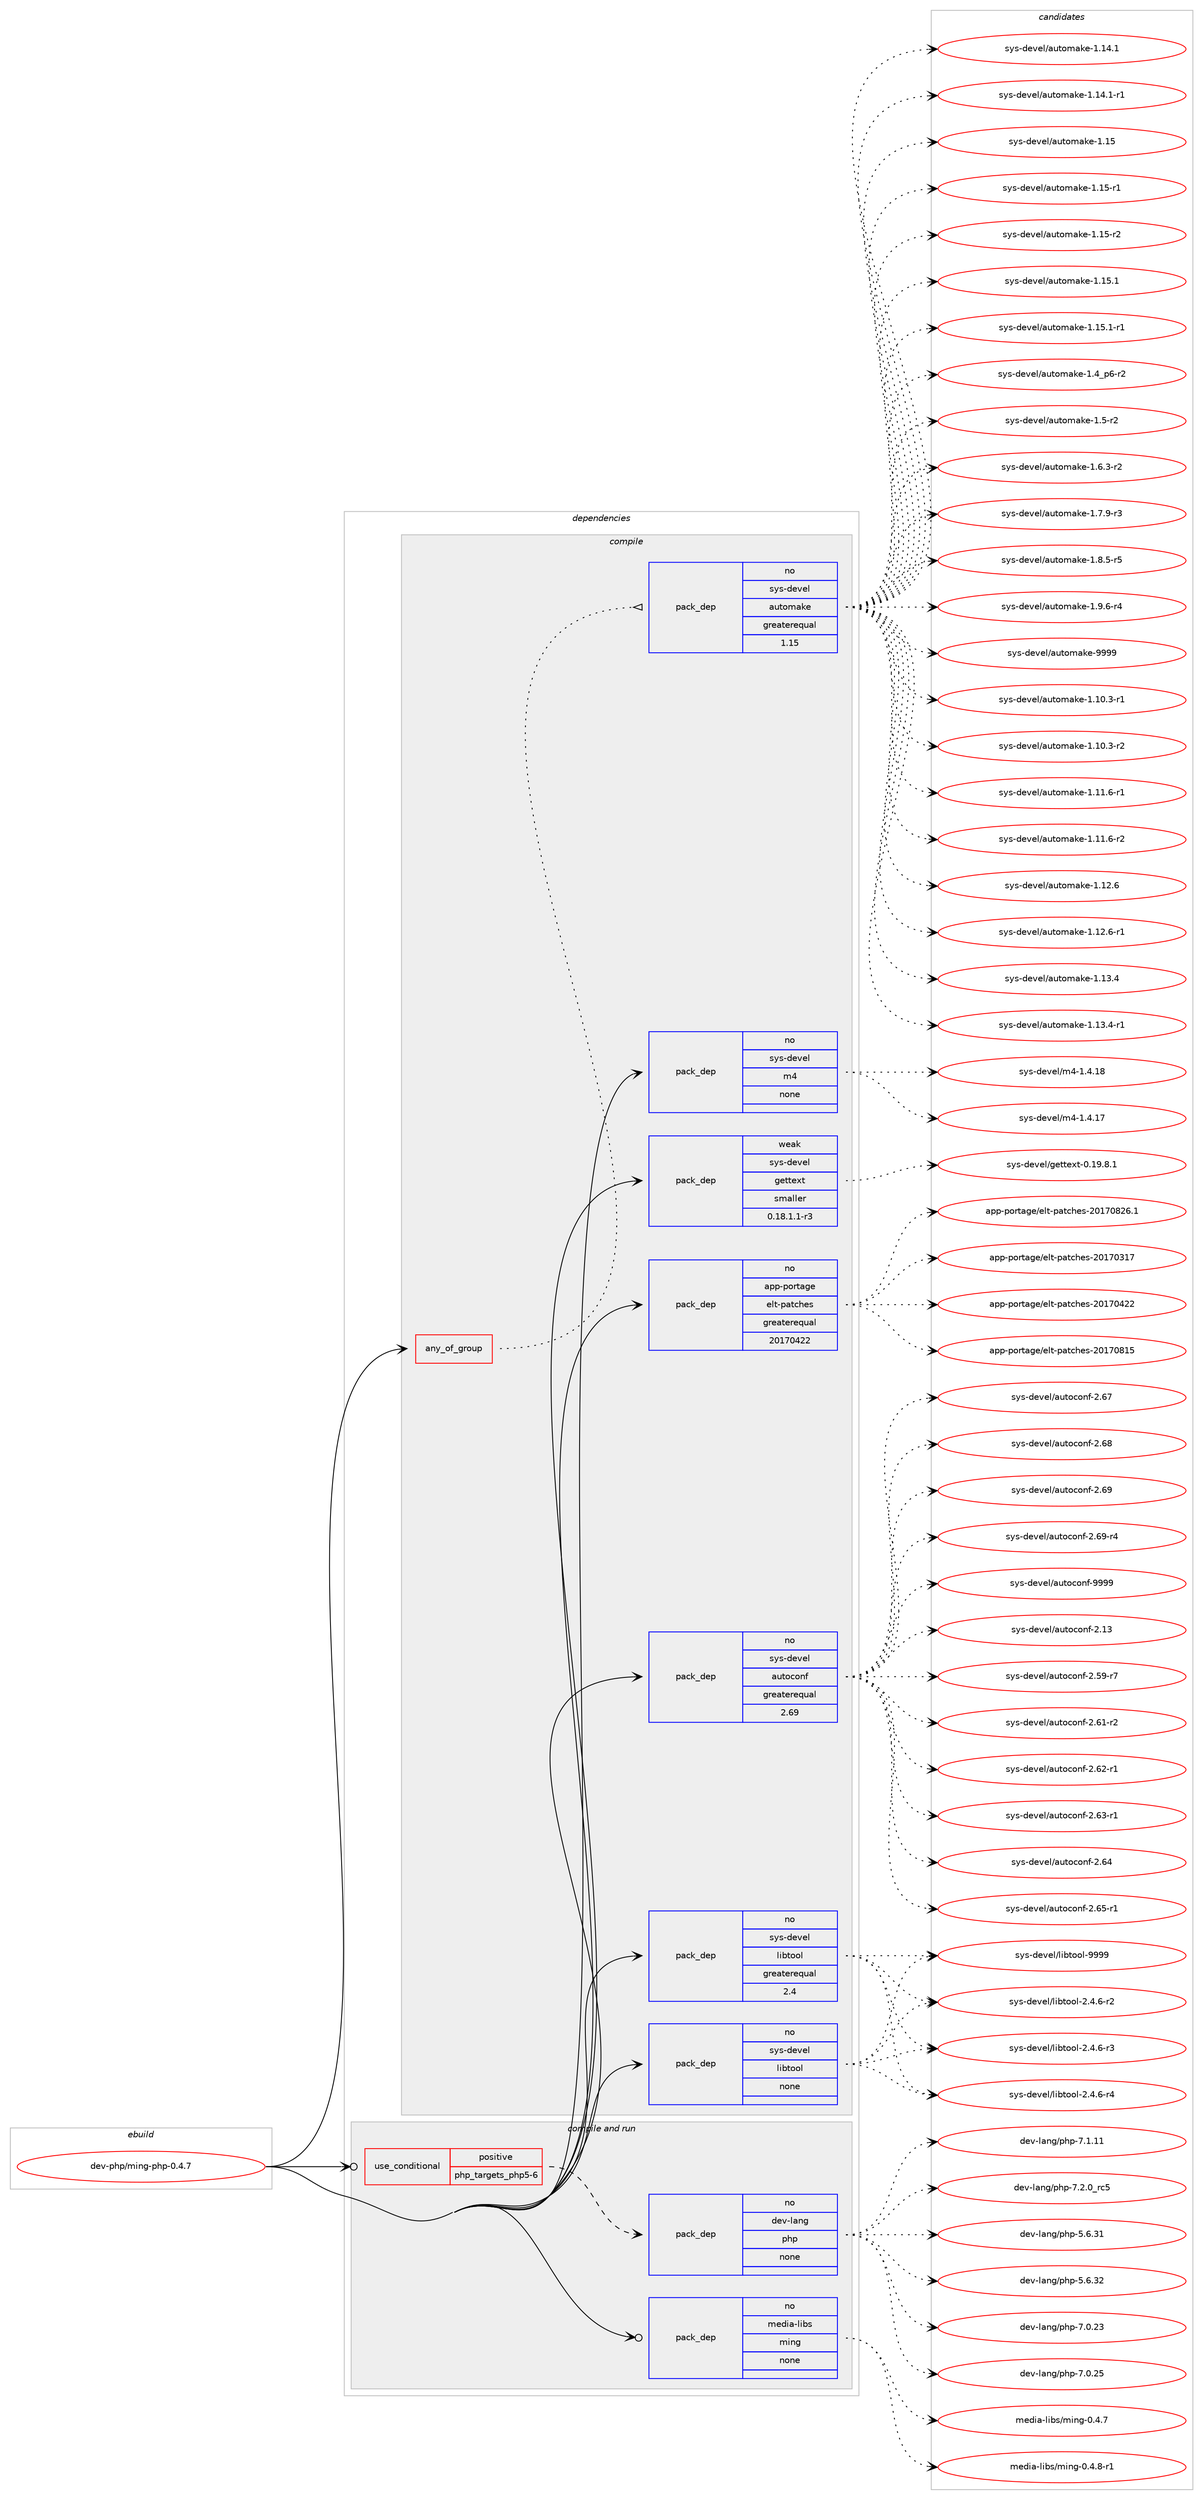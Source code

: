 digraph prolog {

# *************
# Graph options
# *************

newrank=true;
concentrate=true;
compound=true;
graph [rankdir=LR,fontname=Helvetica,fontsize=10,ranksep=1.5];#, ranksep=2.5, nodesep=0.2];
edge  [arrowhead=vee];
node  [fontname=Helvetica,fontsize=10];

# **********
# The ebuild
# **********

subgraph cluster_leftcol {
color=gray;
rank=same;
label=<<i>ebuild</i>>;
id [label="dev-php/ming-php-0.4.7", color=red, width=4, href="../dev-php/ming-php-0.4.7.svg"];
}

# ****************
# The dependencies
# ****************

subgraph cluster_midcol {
color=gray;
label=<<i>dependencies</i>>;
subgraph cluster_compile {
fillcolor="#eeeeee";
style=filled;
label=<<i>compile</i>>;
subgraph any3668 {
dependency142462 [label=<<TABLE BORDER="0" CELLBORDER="1" CELLSPACING="0" CELLPADDING="4"><TR><TD CELLPADDING="10">any_of_group</TD></TR></TABLE>>, shape=none, color=red];subgraph pack110355 {
dependency142463 [label=<<TABLE BORDER="0" CELLBORDER="1" CELLSPACING="0" CELLPADDING="4" WIDTH="220"><TR><TD ROWSPAN="6" CELLPADDING="30">pack_dep</TD></TR><TR><TD WIDTH="110">no</TD></TR><TR><TD>sys-devel</TD></TR><TR><TD>automake</TD></TR><TR><TD>greaterequal</TD></TR><TR><TD>1.15</TD></TR></TABLE>>, shape=none, color=blue];
}
dependency142462:e -> dependency142463:w [weight=20,style="dotted",arrowhead="oinv"];
}
id:e -> dependency142462:w [weight=20,style="solid",arrowhead="vee"];
subgraph pack110356 {
dependency142464 [label=<<TABLE BORDER="0" CELLBORDER="1" CELLSPACING="0" CELLPADDING="4" WIDTH="220"><TR><TD ROWSPAN="6" CELLPADDING="30">pack_dep</TD></TR><TR><TD WIDTH="110">no</TD></TR><TR><TD>app-portage</TD></TR><TR><TD>elt-patches</TD></TR><TR><TD>greaterequal</TD></TR><TR><TD>20170422</TD></TR></TABLE>>, shape=none, color=blue];
}
id:e -> dependency142464:w [weight=20,style="solid",arrowhead="vee"];
subgraph pack110357 {
dependency142465 [label=<<TABLE BORDER="0" CELLBORDER="1" CELLSPACING="0" CELLPADDING="4" WIDTH="220"><TR><TD ROWSPAN="6" CELLPADDING="30">pack_dep</TD></TR><TR><TD WIDTH="110">no</TD></TR><TR><TD>sys-devel</TD></TR><TR><TD>autoconf</TD></TR><TR><TD>greaterequal</TD></TR><TR><TD>2.69</TD></TR></TABLE>>, shape=none, color=blue];
}
id:e -> dependency142465:w [weight=20,style="solid",arrowhead="vee"];
subgraph pack110358 {
dependency142466 [label=<<TABLE BORDER="0" CELLBORDER="1" CELLSPACING="0" CELLPADDING="4" WIDTH="220"><TR><TD ROWSPAN="6" CELLPADDING="30">pack_dep</TD></TR><TR><TD WIDTH="110">no</TD></TR><TR><TD>sys-devel</TD></TR><TR><TD>libtool</TD></TR><TR><TD>greaterequal</TD></TR><TR><TD>2.4</TD></TR></TABLE>>, shape=none, color=blue];
}
id:e -> dependency142466:w [weight=20,style="solid",arrowhead="vee"];
subgraph pack110359 {
dependency142467 [label=<<TABLE BORDER="0" CELLBORDER="1" CELLSPACING="0" CELLPADDING="4" WIDTH="220"><TR><TD ROWSPAN="6" CELLPADDING="30">pack_dep</TD></TR><TR><TD WIDTH="110">no</TD></TR><TR><TD>sys-devel</TD></TR><TR><TD>libtool</TD></TR><TR><TD>none</TD></TR><TR><TD></TD></TR></TABLE>>, shape=none, color=blue];
}
id:e -> dependency142467:w [weight=20,style="solid",arrowhead="vee"];
subgraph pack110360 {
dependency142468 [label=<<TABLE BORDER="0" CELLBORDER="1" CELLSPACING="0" CELLPADDING="4" WIDTH="220"><TR><TD ROWSPAN="6" CELLPADDING="30">pack_dep</TD></TR><TR><TD WIDTH="110">no</TD></TR><TR><TD>sys-devel</TD></TR><TR><TD>m4</TD></TR><TR><TD>none</TD></TR><TR><TD></TD></TR></TABLE>>, shape=none, color=blue];
}
id:e -> dependency142468:w [weight=20,style="solid",arrowhead="vee"];
subgraph pack110361 {
dependency142469 [label=<<TABLE BORDER="0" CELLBORDER="1" CELLSPACING="0" CELLPADDING="4" WIDTH="220"><TR><TD ROWSPAN="6" CELLPADDING="30">pack_dep</TD></TR><TR><TD WIDTH="110">weak</TD></TR><TR><TD>sys-devel</TD></TR><TR><TD>gettext</TD></TR><TR><TD>smaller</TD></TR><TR><TD>0.18.1.1-r3</TD></TR></TABLE>>, shape=none, color=blue];
}
id:e -> dependency142469:w [weight=20,style="solid",arrowhead="vee"];
}
subgraph cluster_compileandrun {
fillcolor="#eeeeee";
style=filled;
label=<<i>compile and run</i>>;
subgraph cond28401 {
dependency142470 [label=<<TABLE BORDER="0" CELLBORDER="1" CELLSPACING="0" CELLPADDING="4"><TR><TD ROWSPAN="3" CELLPADDING="10">use_conditional</TD></TR><TR><TD>positive</TD></TR><TR><TD>php_targets_php5-6</TD></TR></TABLE>>, shape=none, color=red];
subgraph pack110362 {
dependency142471 [label=<<TABLE BORDER="0" CELLBORDER="1" CELLSPACING="0" CELLPADDING="4" WIDTH="220"><TR><TD ROWSPAN="6" CELLPADDING="30">pack_dep</TD></TR><TR><TD WIDTH="110">no</TD></TR><TR><TD>dev-lang</TD></TR><TR><TD>php</TD></TR><TR><TD>none</TD></TR><TR><TD></TD></TR></TABLE>>, shape=none, color=blue];
}
dependency142470:e -> dependency142471:w [weight=20,style="dashed",arrowhead="vee"];
}
id:e -> dependency142470:w [weight=20,style="solid",arrowhead="odotvee"];
subgraph pack110363 {
dependency142472 [label=<<TABLE BORDER="0" CELLBORDER="1" CELLSPACING="0" CELLPADDING="4" WIDTH="220"><TR><TD ROWSPAN="6" CELLPADDING="30">pack_dep</TD></TR><TR><TD WIDTH="110">no</TD></TR><TR><TD>media-libs</TD></TR><TR><TD>ming</TD></TR><TR><TD>none</TD></TR><TR><TD></TD></TR></TABLE>>, shape=none, color=blue];
}
id:e -> dependency142472:w [weight=20,style="solid",arrowhead="odotvee"];
}
subgraph cluster_run {
fillcolor="#eeeeee";
style=filled;
label=<<i>run</i>>;
}
}

# **************
# The candidates
# **************

subgraph cluster_choices {
rank=same;
color=gray;
label=<<i>candidates</i>>;

subgraph choice110355 {
color=black;
nodesep=1;
choice11512111545100101118101108479711711611110997107101454946494846514511449 [label="sys-devel/automake-1.10.3-r1", color=red, width=4,href="../sys-devel/automake-1.10.3-r1.svg"];
choice11512111545100101118101108479711711611110997107101454946494846514511450 [label="sys-devel/automake-1.10.3-r2", color=red, width=4,href="../sys-devel/automake-1.10.3-r2.svg"];
choice11512111545100101118101108479711711611110997107101454946494946544511449 [label="sys-devel/automake-1.11.6-r1", color=red, width=4,href="../sys-devel/automake-1.11.6-r1.svg"];
choice11512111545100101118101108479711711611110997107101454946494946544511450 [label="sys-devel/automake-1.11.6-r2", color=red, width=4,href="../sys-devel/automake-1.11.6-r2.svg"];
choice1151211154510010111810110847971171161111099710710145494649504654 [label="sys-devel/automake-1.12.6", color=red, width=4,href="../sys-devel/automake-1.12.6.svg"];
choice11512111545100101118101108479711711611110997107101454946495046544511449 [label="sys-devel/automake-1.12.6-r1", color=red, width=4,href="../sys-devel/automake-1.12.6-r1.svg"];
choice1151211154510010111810110847971171161111099710710145494649514652 [label="sys-devel/automake-1.13.4", color=red, width=4,href="../sys-devel/automake-1.13.4.svg"];
choice11512111545100101118101108479711711611110997107101454946495146524511449 [label="sys-devel/automake-1.13.4-r1", color=red, width=4,href="../sys-devel/automake-1.13.4-r1.svg"];
choice1151211154510010111810110847971171161111099710710145494649524649 [label="sys-devel/automake-1.14.1", color=red, width=4,href="../sys-devel/automake-1.14.1.svg"];
choice11512111545100101118101108479711711611110997107101454946495246494511449 [label="sys-devel/automake-1.14.1-r1", color=red, width=4,href="../sys-devel/automake-1.14.1-r1.svg"];
choice115121115451001011181011084797117116111109971071014549464953 [label="sys-devel/automake-1.15", color=red, width=4,href="../sys-devel/automake-1.15.svg"];
choice1151211154510010111810110847971171161111099710710145494649534511449 [label="sys-devel/automake-1.15-r1", color=red, width=4,href="../sys-devel/automake-1.15-r1.svg"];
choice1151211154510010111810110847971171161111099710710145494649534511450 [label="sys-devel/automake-1.15-r2", color=red, width=4,href="../sys-devel/automake-1.15-r2.svg"];
choice1151211154510010111810110847971171161111099710710145494649534649 [label="sys-devel/automake-1.15.1", color=red, width=4,href="../sys-devel/automake-1.15.1.svg"];
choice11512111545100101118101108479711711611110997107101454946495346494511449 [label="sys-devel/automake-1.15.1-r1", color=red, width=4,href="../sys-devel/automake-1.15.1-r1.svg"];
choice115121115451001011181011084797117116111109971071014549465295112544511450 [label="sys-devel/automake-1.4_p6-r2", color=red, width=4,href="../sys-devel/automake-1.4_p6-r2.svg"];
choice11512111545100101118101108479711711611110997107101454946534511450 [label="sys-devel/automake-1.5-r2", color=red, width=4,href="../sys-devel/automake-1.5-r2.svg"];
choice115121115451001011181011084797117116111109971071014549465446514511450 [label="sys-devel/automake-1.6.3-r2", color=red, width=4,href="../sys-devel/automake-1.6.3-r2.svg"];
choice115121115451001011181011084797117116111109971071014549465546574511451 [label="sys-devel/automake-1.7.9-r3", color=red, width=4,href="../sys-devel/automake-1.7.9-r3.svg"];
choice115121115451001011181011084797117116111109971071014549465646534511453 [label="sys-devel/automake-1.8.5-r5", color=red, width=4,href="../sys-devel/automake-1.8.5-r5.svg"];
choice115121115451001011181011084797117116111109971071014549465746544511452 [label="sys-devel/automake-1.9.6-r4", color=red, width=4,href="../sys-devel/automake-1.9.6-r4.svg"];
choice115121115451001011181011084797117116111109971071014557575757 [label="sys-devel/automake-9999", color=red, width=4,href="../sys-devel/automake-9999.svg"];
dependency142463:e -> choice11512111545100101118101108479711711611110997107101454946494846514511449:w [style=dotted,weight="100"];
dependency142463:e -> choice11512111545100101118101108479711711611110997107101454946494846514511450:w [style=dotted,weight="100"];
dependency142463:e -> choice11512111545100101118101108479711711611110997107101454946494946544511449:w [style=dotted,weight="100"];
dependency142463:e -> choice11512111545100101118101108479711711611110997107101454946494946544511450:w [style=dotted,weight="100"];
dependency142463:e -> choice1151211154510010111810110847971171161111099710710145494649504654:w [style=dotted,weight="100"];
dependency142463:e -> choice11512111545100101118101108479711711611110997107101454946495046544511449:w [style=dotted,weight="100"];
dependency142463:e -> choice1151211154510010111810110847971171161111099710710145494649514652:w [style=dotted,weight="100"];
dependency142463:e -> choice11512111545100101118101108479711711611110997107101454946495146524511449:w [style=dotted,weight="100"];
dependency142463:e -> choice1151211154510010111810110847971171161111099710710145494649524649:w [style=dotted,weight="100"];
dependency142463:e -> choice11512111545100101118101108479711711611110997107101454946495246494511449:w [style=dotted,weight="100"];
dependency142463:e -> choice115121115451001011181011084797117116111109971071014549464953:w [style=dotted,weight="100"];
dependency142463:e -> choice1151211154510010111810110847971171161111099710710145494649534511449:w [style=dotted,weight="100"];
dependency142463:e -> choice1151211154510010111810110847971171161111099710710145494649534511450:w [style=dotted,weight="100"];
dependency142463:e -> choice1151211154510010111810110847971171161111099710710145494649534649:w [style=dotted,weight="100"];
dependency142463:e -> choice11512111545100101118101108479711711611110997107101454946495346494511449:w [style=dotted,weight="100"];
dependency142463:e -> choice115121115451001011181011084797117116111109971071014549465295112544511450:w [style=dotted,weight="100"];
dependency142463:e -> choice11512111545100101118101108479711711611110997107101454946534511450:w [style=dotted,weight="100"];
dependency142463:e -> choice115121115451001011181011084797117116111109971071014549465446514511450:w [style=dotted,weight="100"];
dependency142463:e -> choice115121115451001011181011084797117116111109971071014549465546574511451:w [style=dotted,weight="100"];
dependency142463:e -> choice115121115451001011181011084797117116111109971071014549465646534511453:w [style=dotted,weight="100"];
dependency142463:e -> choice115121115451001011181011084797117116111109971071014549465746544511452:w [style=dotted,weight="100"];
dependency142463:e -> choice115121115451001011181011084797117116111109971071014557575757:w [style=dotted,weight="100"];
}
subgraph choice110356 {
color=black;
nodesep=1;
choice97112112451121111141169710310147101108116451129711699104101115455048495548514955 [label="app-portage/elt-patches-20170317", color=red, width=4,href="../app-portage/elt-patches-20170317.svg"];
choice97112112451121111141169710310147101108116451129711699104101115455048495548525050 [label="app-portage/elt-patches-20170422", color=red, width=4,href="../app-portage/elt-patches-20170422.svg"];
choice97112112451121111141169710310147101108116451129711699104101115455048495548564953 [label="app-portage/elt-patches-20170815", color=red, width=4,href="../app-portage/elt-patches-20170815.svg"];
choice971121124511211111411697103101471011081164511297116991041011154550484955485650544649 [label="app-portage/elt-patches-20170826.1", color=red, width=4,href="../app-portage/elt-patches-20170826.1.svg"];
dependency142464:e -> choice97112112451121111141169710310147101108116451129711699104101115455048495548514955:w [style=dotted,weight="100"];
dependency142464:e -> choice97112112451121111141169710310147101108116451129711699104101115455048495548525050:w [style=dotted,weight="100"];
dependency142464:e -> choice97112112451121111141169710310147101108116451129711699104101115455048495548564953:w [style=dotted,weight="100"];
dependency142464:e -> choice971121124511211111411697103101471011081164511297116991041011154550484955485650544649:w [style=dotted,weight="100"];
}
subgraph choice110357 {
color=black;
nodesep=1;
choice115121115451001011181011084797117116111991111101024550464951 [label="sys-devel/autoconf-2.13", color=red, width=4,href="../sys-devel/autoconf-2.13.svg"];
choice1151211154510010111810110847971171161119911111010245504653574511455 [label="sys-devel/autoconf-2.59-r7", color=red, width=4,href="../sys-devel/autoconf-2.59-r7.svg"];
choice1151211154510010111810110847971171161119911111010245504654494511450 [label="sys-devel/autoconf-2.61-r2", color=red, width=4,href="../sys-devel/autoconf-2.61-r2.svg"];
choice1151211154510010111810110847971171161119911111010245504654504511449 [label="sys-devel/autoconf-2.62-r1", color=red, width=4,href="../sys-devel/autoconf-2.62-r1.svg"];
choice1151211154510010111810110847971171161119911111010245504654514511449 [label="sys-devel/autoconf-2.63-r1", color=red, width=4,href="../sys-devel/autoconf-2.63-r1.svg"];
choice115121115451001011181011084797117116111991111101024550465452 [label="sys-devel/autoconf-2.64", color=red, width=4,href="../sys-devel/autoconf-2.64.svg"];
choice1151211154510010111810110847971171161119911111010245504654534511449 [label="sys-devel/autoconf-2.65-r1", color=red, width=4,href="../sys-devel/autoconf-2.65-r1.svg"];
choice115121115451001011181011084797117116111991111101024550465455 [label="sys-devel/autoconf-2.67", color=red, width=4,href="../sys-devel/autoconf-2.67.svg"];
choice115121115451001011181011084797117116111991111101024550465456 [label="sys-devel/autoconf-2.68", color=red, width=4,href="../sys-devel/autoconf-2.68.svg"];
choice115121115451001011181011084797117116111991111101024550465457 [label="sys-devel/autoconf-2.69", color=red, width=4,href="../sys-devel/autoconf-2.69.svg"];
choice1151211154510010111810110847971171161119911111010245504654574511452 [label="sys-devel/autoconf-2.69-r4", color=red, width=4,href="../sys-devel/autoconf-2.69-r4.svg"];
choice115121115451001011181011084797117116111991111101024557575757 [label="sys-devel/autoconf-9999", color=red, width=4,href="../sys-devel/autoconf-9999.svg"];
dependency142465:e -> choice115121115451001011181011084797117116111991111101024550464951:w [style=dotted,weight="100"];
dependency142465:e -> choice1151211154510010111810110847971171161119911111010245504653574511455:w [style=dotted,weight="100"];
dependency142465:e -> choice1151211154510010111810110847971171161119911111010245504654494511450:w [style=dotted,weight="100"];
dependency142465:e -> choice1151211154510010111810110847971171161119911111010245504654504511449:w [style=dotted,weight="100"];
dependency142465:e -> choice1151211154510010111810110847971171161119911111010245504654514511449:w [style=dotted,weight="100"];
dependency142465:e -> choice115121115451001011181011084797117116111991111101024550465452:w [style=dotted,weight="100"];
dependency142465:e -> choice1151211154510010111810110847971171161119911111010245504654534511449:w [style=dotted,weight="100"];
dependency142465:e -> choice115121115451001011181011084797117116111991111101024550465455:w [style=dotted,weight="100"];
dependency142465:e -> choice115121115451001011181011084797117116111991111101024550465456:w [style=dotted,weight="100"];
dependency142465:e -> choice115121115451001011181011084797117116111991111101024550465457:w [style=dotted,weight="100"];
dependency142465:e -> choice1151211154510010111810110847971171161119911111010245504654574511452:w [style=dotted,weight="100"];
dependency142465:e -> choice115121115451001011181011084797117116111991111101024557575757:w [style=dotted,weight="100"];
}
subgraph choice110358 {
color=black;
nodesep=1;
choice1151211154510010111810110847108105981161111111084550465246544511450 [label="sys-devel/libtool-2.4.6-r2", color=red, width=4,href="../sys-devel/libtool-2.4.6-r2.svg"];
choice1151211154510010111810110847108105981161111111084550465246544511451 [label="sys-devel/libtool-2.4.6-r3", color=red, width=4,href="../sys-devel/libtool-2.4.6-r3.svg"];
choice1151211154510010111810110847108105981161111111084550465246544511452 [label="sys-devel/libtool-2.4.6-r4", color=red, width=4,href="../sys-devel/libtool-2.4.6-r4.svg"];
choice1151211154510010111810110847108105981161111111084557575757 [label="sys-devel/libtool-9999", color=red, width=4,href="../sys-devel/libtool-9999.svg"];
dependency142466:e -> choice1151211154510010111810110847108105981161111111084550465246544511450:w [style=dotted,weight="100"];
dependency142466:e -> choice1151211154510010111810110847108105981161111111084550465246544511451:w [style=dotted,weight="100"];
dependency142466:e -> choice1151211154510010111810110847108105981161111111084550465246544511452:w [style=dotted,weight="100"];
dependency142466:e -> choice1151211154510010111810110847108105981161111111084557575757:w [style=dotted,weight="100"];
}
subgraph choice110359 {
color=black;
nodesep=1;
choice1151211154510010111810110847108105981161111111084550465246544511450 [label="sys-devel/libtool-2.4.6-r2", color=red, width=4,href="../sys-devel/libtool-2.4.6-r2.svg"];
choice1151211154510010111810110847108105981161111111084550465246544511451 [label="sys-devel/libtool-2.4.6-r3", color=red, width=4,href="../sys-devel/libtool-2.4.6-r3.svg"];
choice1151211154510010111810110847108105981161111111084550465246544511452 [label="sys-devel/libtool-2.4.6-r4", color=red, width=4,href="../sys-devel/libtool-2.4.6-r4.svg"];
choice1151211154510010111810110847108105981161111111084557575757 [label="sys-devel/libtool-9999", color=red, width=4,href="../sys-devel/libtool-9999.svg"];
dependency142467:e -> choice1151211154510010111810110847108105981161111111084550465246544511450:w [style=dotted,weight="100"];
dependency142467:e -> choice1151211154510010111810110847108105981161111111084550465246544511451:w [style=dotted,weight="100"];
dependency142467:e -> choice1151211154510010111810110847108105981161111111084550465246544511452:w [style=dotted,weight="100"];
dependency142467:e -> choice1151211154510010111810110847108105981161111111084557575757:w [style=dotted,weight="100"];
}
subgraph choice110360 {
color=black;
nodesep=1;
choice11512111545100101118101108471095245494652464955 [label="sys-devel/m4-1.4.17", color=red, width=4,href="../sys-devel/m4-1.4.17.svg"];
choice11512111545100101118101108471095245494652464956 [label="sys-devel/m4-1.4.18", color=red, width=4,href="../sys-devel/m4-1.4.18.svg"];
dependency142468:e -> choice11512111545100101118101108471095245494652464955:w [style=dotted,weight="100"];
dependency142468:e -> choice11512111545100101118101108471095245494652464956:w [style=dotted,weight="100"];
}
subgraph choice110361 {
color=black;
nodesep=1;
choice1151211154510010111810110847103101116116101120116454846495746564649 [label="sys-devel/gettext-0.19.8.1", color=red, width=4,href="../sys-devel/gettext-0.19.8.1.svg"];
dependency142469:e -> choice1151211154510010111810110847103101116116101120116454846495746564649:w [style=dotted,weight="100"];
}
subgraph choice110362 {
color=black;
nodesep=1;
choice10010111845108971101034711210411245534654465149 [label="dev-lang/php-5.6.31", color=red, width=4,href="../dev-lang/php-5.6.31.svg"];
choice10010111845108971101034711210411245534654465150 [label="dev-lang/php-5.6.32", color=red, width=4,href="../dev-lang/php-5.6.32.svg"];
choice10010111845108971101034711210411245554648465051 [label="dev-lang/php-7.0.23", color=red, width=4,href="../dev-lang/php-7.0.23.svg"];
choice10010111845108971101034711210411245554648465053 [label="dev-lang/php-7.0.25", color=red, width=4,href="../dev-lang/php-7.0.25.svg"];
choice10010111845108971101034711210411245554649464949 [label="dev-lang/php-7.1.11", color=red, width=4,href="../dev-lang/php-7.1.11.svg"];
choice100101118451089711010347112104112455546504648951149953 [label="dev-lang/php-7.2.0_rc5", color=red, width=4,href="../dev-lang/php-7.2.0_rc5.svg"];
dependency142471:e -> choice10010111845108971101034711210411245534654465149:w [style=dotted,weight="100"];
dependency142471:e -> choice10010111845108971101034711210411245534654465150:w [style=dotted,weight="100"];
dependency142471:e -> choice10010111845108971101034711210411245554648465051:w [style=dotted,weight="100"];
dependency142471:e -> choice10010111845108971101034711210411245554648465053:w [style=dotted,weight="100"];
dependency142471:e -> choice10010111845108971101034711210411245554649464949:w [style=dotted,weight="100"];
dependency142471:e -> choice100101118451089711010347112104112455546504648951149953:w [style=dotted,weight="100"];
}
subgraph choice110363 {
color=black;
nodesep=1;
choice10910110010597451081059811547109105110103454846524655 [label="media-libs/ming-0.4.7", color=red, width=4,href="../media-libs/ming-0.4.7.svg"];
choice109101100105974510810598115471091051101034548465246564511449 [label="media-libs/ming-0.4.8-r1", color=red, width=4,href="../media-libs/ming-0.4.8-r1.svg"];
dependency142472:e -> choice10910110010597451081059811547109105110103454846524655:w [style=dotted,weight="100"];
dependency142472:e -> choice109101100105974510810598115471091051101034548465246564511449:w [style=dotted,weight="100"];
}
}

}
